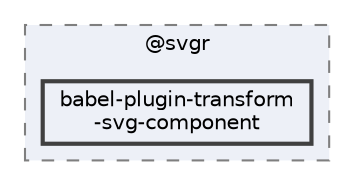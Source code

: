 digraph "pkiclassroomrescheduler/src/main/frontend/node_modules/@svgr/babel-plugin-transform-svg-component"
{
 // LATEX_PDF_SIZE
  bgcolor="transparent";
  edge [fontname=Helvetica,fontsize=10,labelfontname=Helvetica,labelfontsize=10];
  node [fontname=Helvetica,fontsize=10,shape=box,height=0.2,width=0.4];
  compound=true
  subgraph clusterdir_06862fe7250a28ee77dbb11ecfd0ee1a {
    graph [ bgcolor="#edf0f7", pencolor="grey50", label="@svgr", fontname=Helvetica,fontsize=10 style="filled,dashed", URL="dir_06862fe7250a28ee77dbb11ecfd0ee1a.html",tooltip=""]
  dir_6a7ecaf730eaa40c55070e5d34da15d4 [label="babel-plugin-transform\l-svg-component", fillcolor="#edf0f7", color="grey25", style="filled,bold", URL="dir_6a7ecaf730eaa40c55070e5d34da15d4.html",tooltip=""];
  }
}
